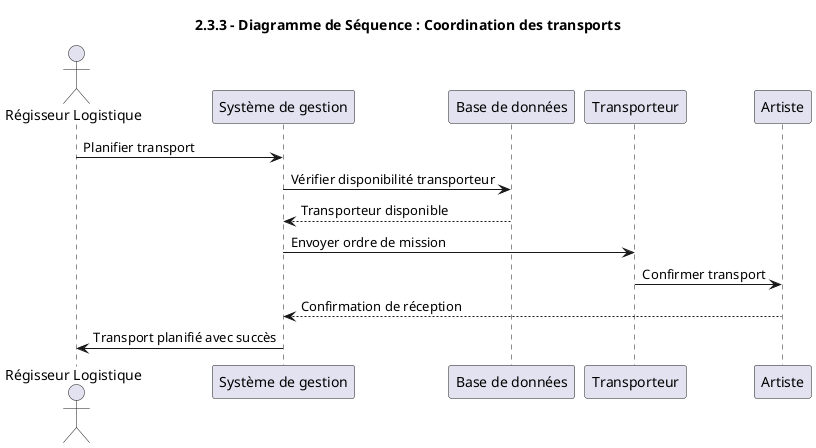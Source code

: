 @startuml
!pragma layout smetana
title 2.3.3 - Diagramme de Séquence : Coordination des transports

actor "Régisseur Logistique" as regisseur
participant "Système de gestion" as systeme
participant "Base de données" as bdd
participant "Transporteur" as transporteur
participant "Artiste" as artiste

regisseur -> systeme : Planifier transport
systeme -> bdd : Vérifier disponibilité transporteur
bdd --> systeme : Transporteur disponible
systeme -> transporteur : Envoyer ordre de mission
transporteur -> artiste : Confirmer transport
artiste --> systeme : Confirmation de réception
systeme -> regisseur : Transport planifié avec succès

@enduml
